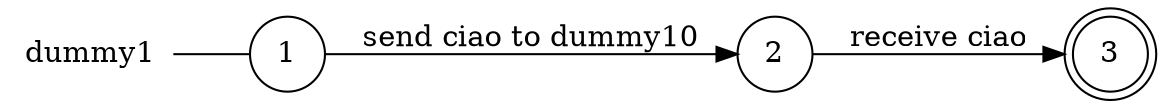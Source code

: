digraph dummy1 {
	rankdir="LR";
	n_0 [label="dummy1", shape="plaintext"];
	n_1 [id="1", shape=circle, label="1"];
	n_0 -> n_1 [arrowhead=none];
	n_2 [id="2", shape=circle, label="2"];
	n_3 [id="3", shape=doublecircle, label="3"];

	n_1 -> n_2 [id="[$e|1]", label="send ciao to dummy10"];
	n_2 -> n_3 [id="[$e|0]", label="receive ciao"];
}
